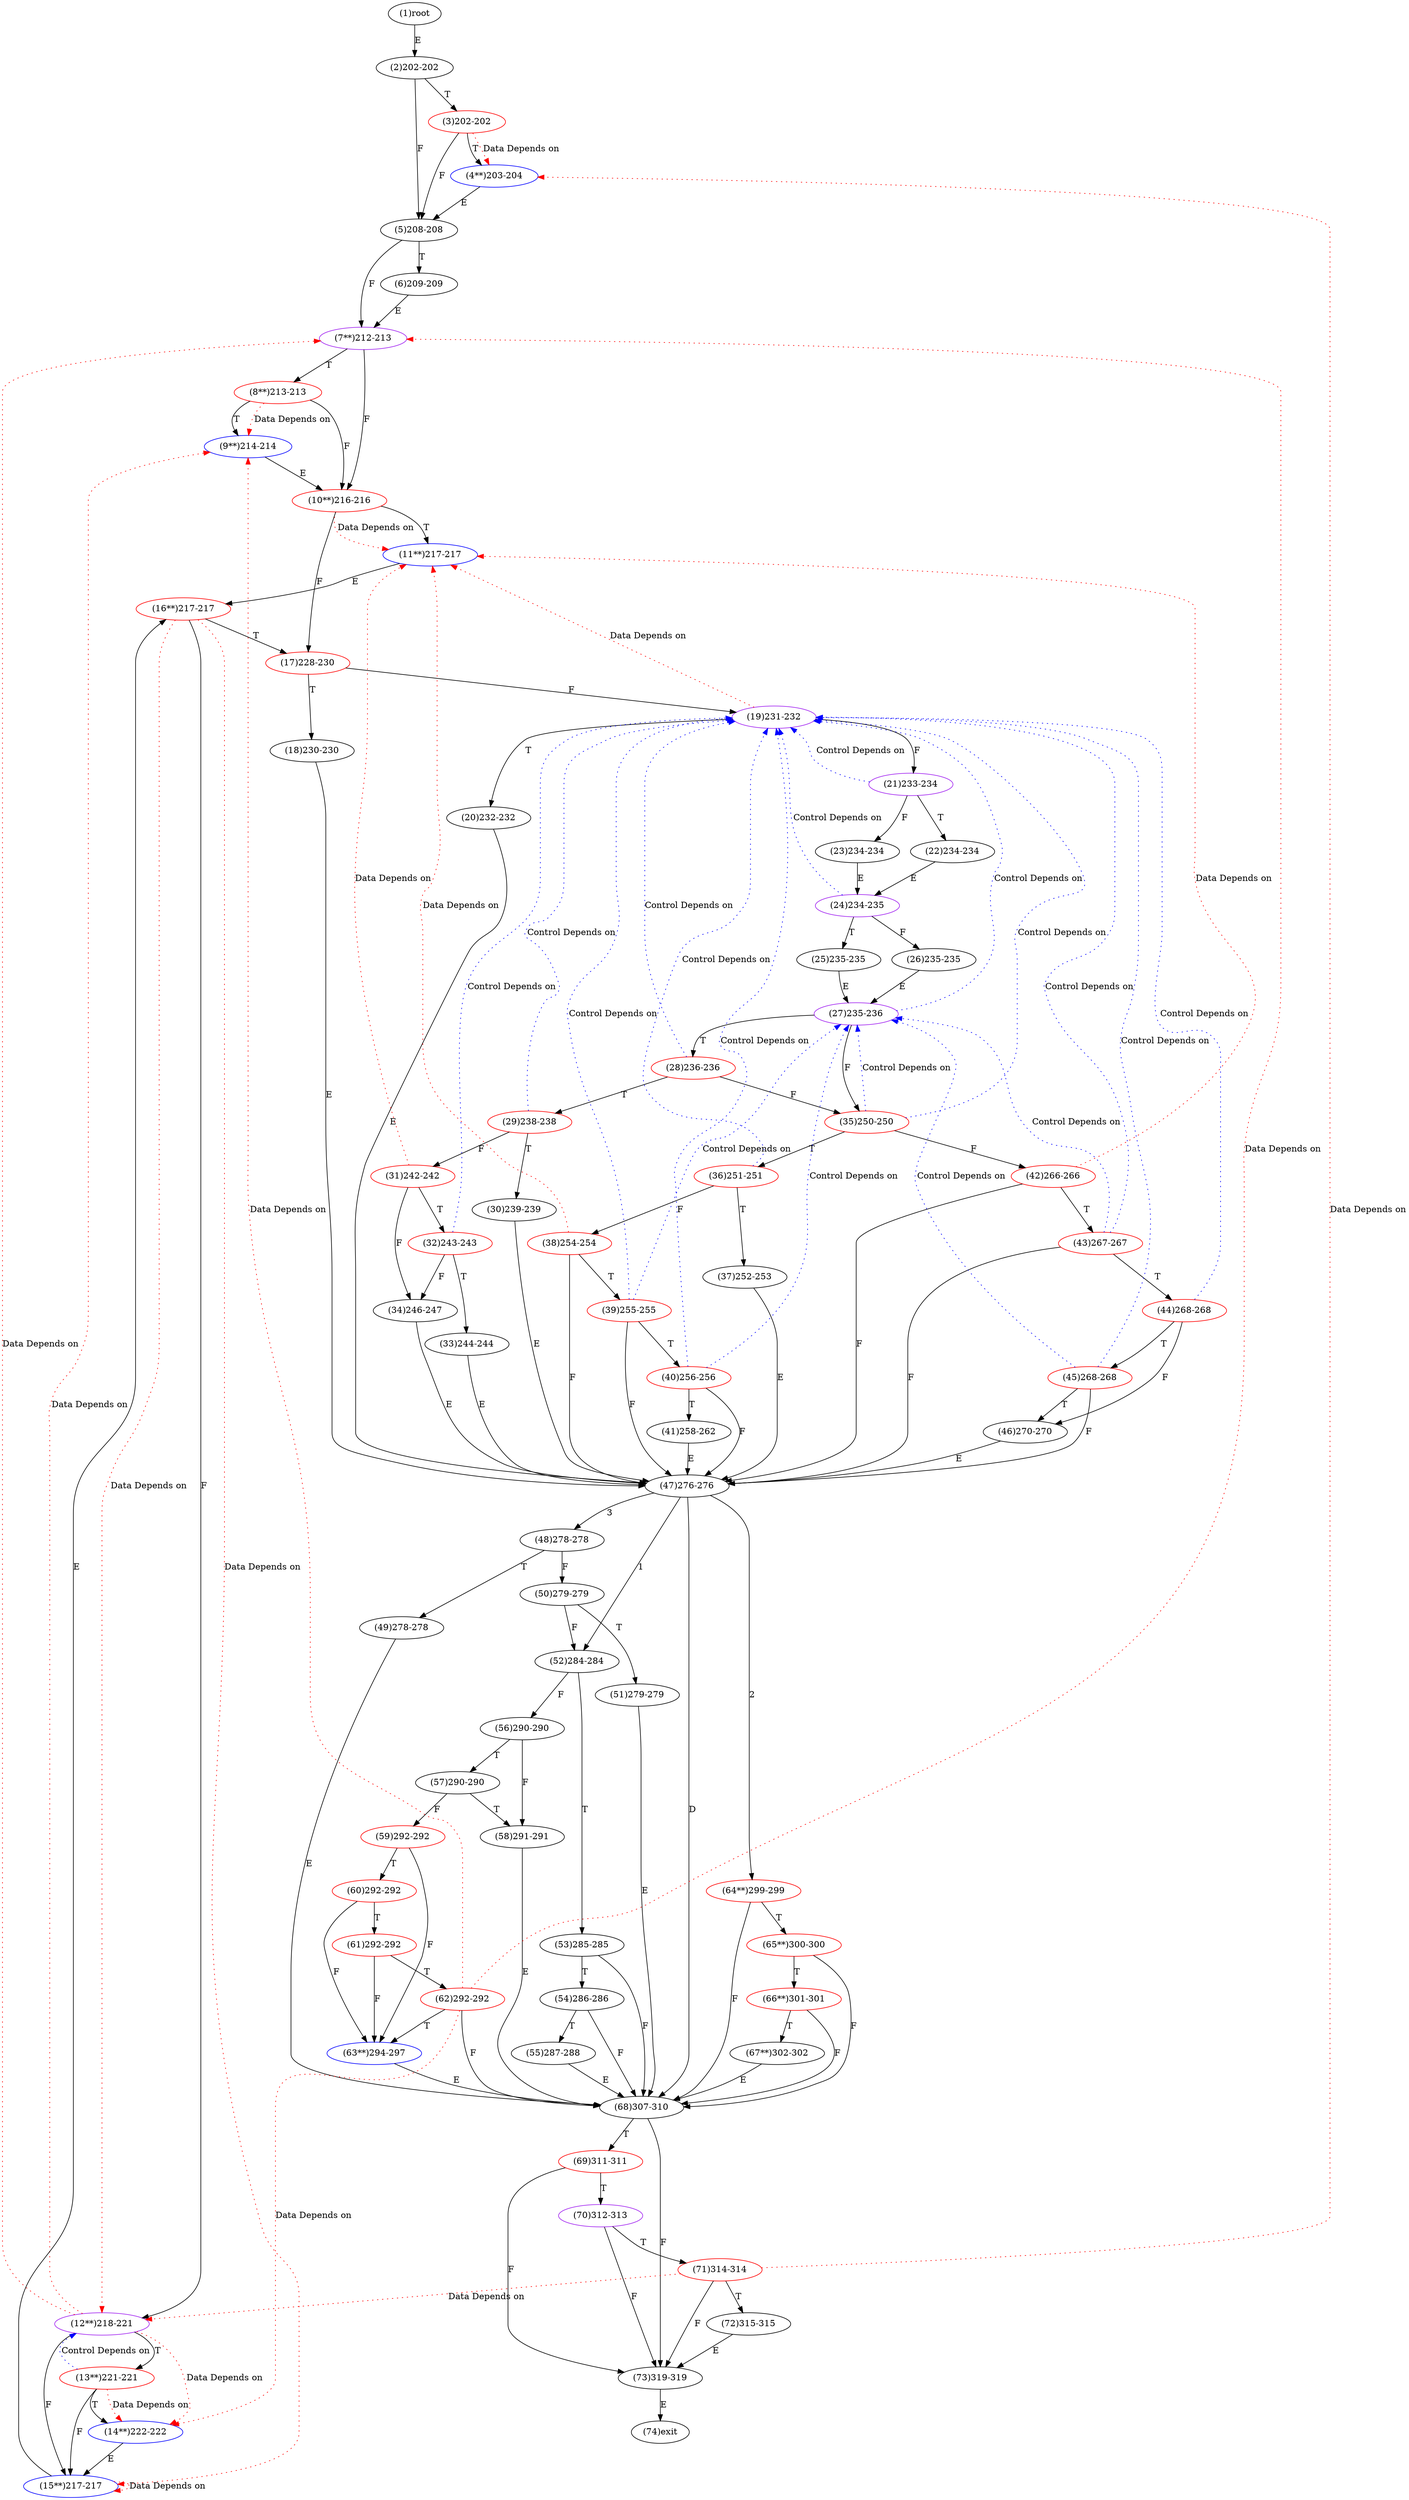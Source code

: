 digraph "" { 
1[ label="(1)root"];
2[ label="(2)202-202"];
3[ label="(3)202-202",color=red];
4[ label="(4**)203-204",color=blue];
5[ label="(5)208-208"];
6[ label="(6)209-209"];
7[ label="(7**)212-213",color=purple];
8[ label="(8**)213-213",color=red];
9[ label="(9**)214-214",color=blue];
10[ label="(10**)216-216",color=red];
11[ label="(11**)217-217",color=blue];
12[ label="(12**)218-221",color=purple];
13[ label="(13**)221-221",color=red];
14[ label="(14**)222-222",color=blue];
15[ label="(15**)217-217",color=blue];
17[ label="(17)228-230",color=red];
16[ label="(16**)217-217",color=red];
19[ label="(19)231-232",color=purple];
18[ label="(18)230-230"];
21[ label="(21)233-234",color=purple];
20[ label="(20)232-232"];
23[ label="(23)234-234"];
22[ label="(22)234-234"];
25[ label="(25)235-235"];
24[ label="(24)234-235",color=purple];
27[ label="(27)235-236",color=purple];
26[ label="(26)235-235"];
29[ label="(29)238-238",color=red];
28[ label="(28)236-236",color=red];
31[ label="(31)242-242",color=red];
30[ label="(30)239-239"];
34[ label="(34)246-247"];
35[ label="(35)250-250",color=red];
32[ label="(32)243-243",color=red];
33[ label="(33)244-244"];
38[ label="(38)254-254",color=red];
39[ label="(39)255-255",color=red];
36[ label="(36)251-251",color=red];
37[ label="(37)252-253"];
42[ label="(42)266-266",color=red];
43[ label="(43)267-267",color=red];
40[ label="(40)256-256",color=red];
41[ label="(41)258-262"];
46[ label="(46)270-270"];
47[ label="(47)276-276"];
44[ label="(44)268-268",color=red];
45[ label="(45)268-268",color=red];
51[ label="(51)279-279"];
50[ label="(50)279-279"];
49[ label="(49)278-278"];
48[ label="(48)278-278"];
55[ label="(55)287-288"];
54[ label="(54)286-286"];
53[ label="(53)285-285"];
52[ label="(52)284-284"];
59[ label="(59)292-292",color=red];
58[ label="(58)291-291"];
57[ label="(57)290-290"];
56[ label="(56)290-290"];
63[ label="(63**)294-297",color=blue];
62[ label="(62)292-292",color=red];
61[ label="(61)292-292",color=red];
60[ label="(60)292-292",color=red];
68[ label="(68)307-310"];
69[ label="(69)311-311",color=red];
70[ label="(70)312-313",color=purple];
71[ label="(71)314-314",color=red];
64[ label="(64**)299-299",color=red];
65[ label="(65**)300-300",color=red];
66[ label="(66**)301-301",color=red];
67[ label="(67**)302-302"];
72[ label="(72)315-315"];
73[ label="(73)319-319"];
74[ label="(74)exit"];
1->2[ label="E"];
2->5[ label="F"];
2->3[ label="T"];
3->5[ label="F"];
3->4[ label="T"];
4->5[ label="E"];
5->7[ label="F"];
5->6[ label="T"];
6->7[ label="E"];
7->10[ label="F"];
7->8[ label="T"];
8->10[ label="F"];
8->9[ label="T"];
9->10[ label="E"];
10->17[ label="F"];
10->11[ label="T"];
11->16[ label="E"];
12->15[ label="F"];
12->13[ label="T"];
13->15[ label="F"];
13->14[ label="T"];
14->15[ label="E"];
15->16[ label="E"];
16->12[ label="F"];
16->17[ label="T"];
17->19[ label="F"];
17->18[ label="T"];
18->47[ label="E"];
19->21[ label="F"];
19->20[ label="T"];
20->47[ label="E"];
21->23[ label="F"];
21->22[ label="T"];
22->24[ label="E"];
23->24[ label="E"];
24->26[ label="F"];
24->25[ label="T"];
25->27[ label="E"];
26->27[ label="E"];
27->35[ label="F"];
27->28[ label="T"];
28->35[ label="F"];
28->29[ label="T"];
29->31[ label="F"];
29->30[ label="T"];
30->47[ label="E"];
31->34[ label="F"];
31->32[ label="T"];
32->34[ label="F"];
32->33[ label="T"];
33->47[ label="E"];
34->47[ label="E"];
35->42[ label="F"];
35->36[ label="T"];
36->38[ label="F"];
36->37[ label="T"];
37->47[ label="E"];
38->47[ label="F"];
38->39[ label="T"];
39->47[ label="F"];
39->40[ label="T"];
40->47[ label="F"];
40->41[ label="T"];
41->47[ label="E"];
42->47[ label="F"];
42->43[ label="T"];
43->47[ label="F"];
43->44[ label="T"];
44->46[ label="F"];
44->45[ label="T"];
45->47[ label="F"];
45->46[ label="T"];
46->47[ label="E"];
47->52[ label="1"];
47->64[ label="2"];
47->48[ label="3"];
47->68[ label="D"];
48->50[ label="F"];
48->49[ label="T"];
49->68[ label="E"];
50->52[ label="F"];
50->51[ label="T"];
51->68[ label="E"];
52->56[ label="F"];
52->53[ label="T"];
53->68[ label="F"];
53->54[ label="T"];
54->68[ label="F"];
54->55[ label="T"];
55->68[ label="E"];
56->58[ label="F"];
56->57[ label="T"];
57->59[ label="F"];
57->58[ label="T"];
58->68[ label="E"];
59->63[ label="F"];
59->60[ label="T"];
60->63[ label="F"];
60->61[ label="T"];
61->63[ label="F"];
61->62[ label="T"];
62->68[ label="F"];
62->63[ label="T"];
63->68[ label="E"];
64->68[ label="F"];
64->65[ label="T"];
65->68[ label="F"];
65->66[ label="T"];
66->68[ label="F"];
66->67[ label="T"];
67->68[ label="E"];
68->73[ label="F"];
68->69[ label="T"];
69->73[ label="F"];
69->70[ label="T"];
70->73[ label="F"];
70->71[ label="T"];
71->73[ label="F"];
71->72[ label="T"];
72->73[ label="E"];
73->74[ label="E"];
3->4[ color="red" label="Data Depends on" style = dotted ];
8->9[ color="red" label="Data Depends on" style = dotted ];
10->11[ color="red" label="Data Depends on" style = dotted ];
12->14[ color="red" label="Data Depends on" style = dotted ];
12->9[ color="red" label="Data Depends on" style = dotted ];
12->7[ color="red" label="Data Depends on" style = dotted ];
13->12[ color="blue" label="Control Depends on" style = dotted ];
13->14[ color="red" label="Data Depends on" style = dotted ];
15->15[ color="red" label="Data Depends on" style = dotted ];
16->12[ color="red" label="Data Depends on" style = dotted ];
16->15[ color="red" label="Data Depends on" style = dotted ];
19->11[ color="red" label="Data Depends on" style = dotted ];
21->19[ color="blue" label="Control Depends on" style = dotted ];
24->19[ color="blue" label="Control Depends on" style = dotted ];
27->19[ color="blue" label="Control Depends on" style = dotted ];
29->19[ color="blue" label="Control Depends on" style = dotted ];
28->19[ color="blue" label="Control Depends on" style = dotted ];
31->11[ color="red" label="Data Depends on" style = dotted ];
35->19[ color="blue" label="Control Depends on" style = dotted ];
35->27[ color="blue" label="Control Depends on" style = dotted ];
32->19[ color="blue" label="Control Depends on" style = dotted ];
38->11[ color="red" label="Data Depends on" style = dotted ];
39->19[ color="blue" label="Control Depends on" style = dotted ];
39->27[ color="blue" label="Control Depends on" style = dotted ];
36->19[ color="blue" label="Control Depends on" style = dotted ];
42->11[ color="red" label="Data Depends on" style = dotted ];
43->27[ color="blue" label="Control Depends on" style = dotted ];
43->19[ color="blue" label="Control Depends on" style = dotted ];
40->27[ color="blue" label="Control Depends on" style = dotted ];
40->19[ color="blue" label="Control Depends on" style = dotted ];
44->19[ color="blue" label="Control Depends on" style = dotted ];
45->27[ color="blue" label="Control Depends on" style = dotted ];
45->19[ color="blue" label="Control Depends on" style = dotted ];
62->14[ color="red" label="Data Depends on" style = dotted ];
62->9[ color="red" label="Data Depends on" style = dotted ];
62->7[ color="red" label="Data Depends on" style = dotted ];
71->4[ color="red" label="Data Depends on" style = dotted ];
71->12[ color="red" label="Data Depends on" style = dotted ];
}